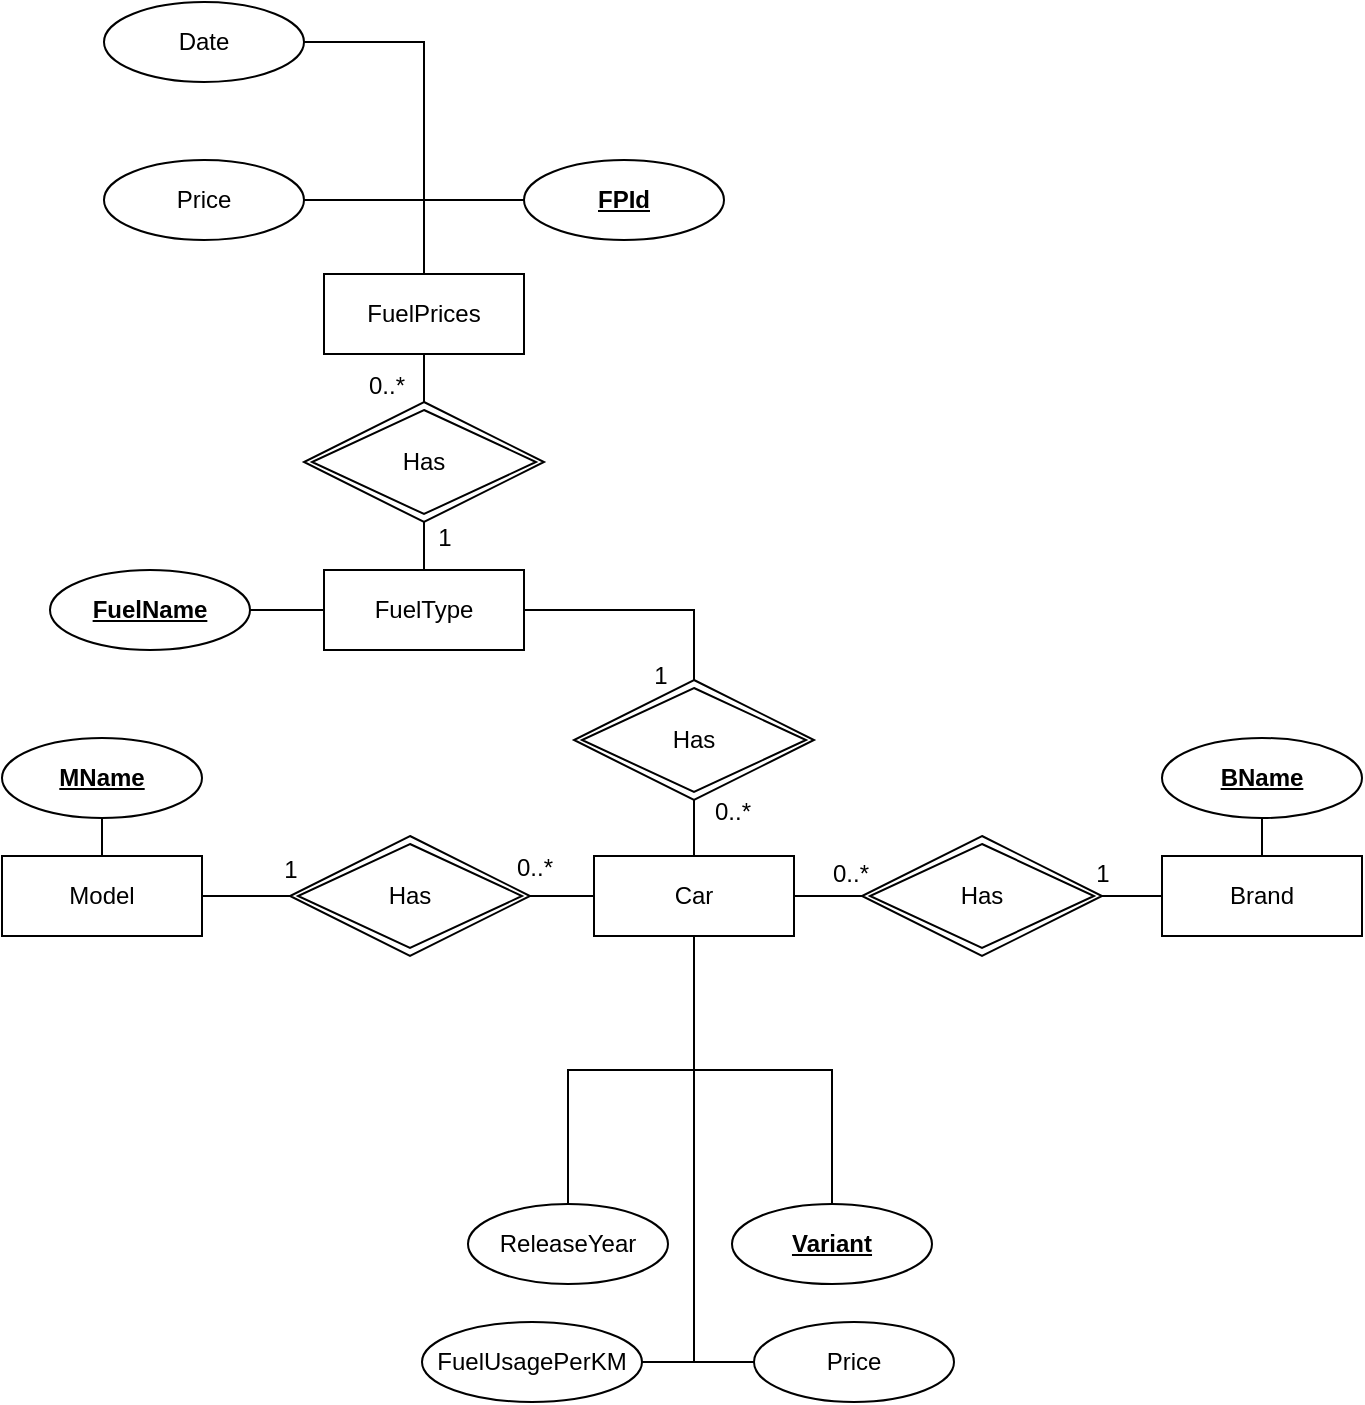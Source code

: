 <mxfile version="20.2.7" type="device"><diagram id="S4qpf8sp_IDscNvxWbhD" name="Side-1"><mxGraphModel dx="1775" dy="1660" grid="0" gridSize="10" guides="1" tooltips="1" connect="1" arrows="1" fold="1" page="1" pageScale="1" pageWidth="827" pageHeight="1169" math="0" shadow="0"><root><mxCell id="0"/><mxCell id="1" parent="0"/><mxCell id="NafJJk9mpEiXWzSGuu7h-9" style="edgeStyle=orthogonalEdgeStyle;rounded=0;orthogonalLoop=1;jettySize=auto;html=1;exitX=0.5;exitY=0;exitDx=0;exitDy=0;endArrow=none;endFill=0;" edge="1" parent="1" source="NafJJk9mpEiXWzSGuu7h-1" target="NafJJk9mpEiXWzSGuu7h-8"><mxGeometry relative="1" as="geometry"/></mxCell><mxCell id="NafJJk9mpEiXWzSGuu7h-26" style="edgeStyle=orthogonalEdgeStyle;rounded=0;orthogonalLoop=1;jettySize=auto;html=1;exitX=1;exitY=0.5;exitDx=0;exitDy=0;endArrow=none;endFill=0;" edge="1" parent="1" source="NafJJk9mpEiXWzSGuu7h-1" target="NafJJk9mpEiXWzSGuu7h-22"><mxGeometry relative="1" as="geometry"/></mxCell><mxCell id="NafJJk9mpEiXWzSGuu7h-1" value="Car" style="whiteSpace=wrap;html=1;align=center;" vertex="1" parent="1"><mxGeometry x="109" y="197" width="100" height="40" as="geometry"/></mxCell><mxCell id="NafJJk9mpEiXWzSGuu7h-10" style="edgeStyle=orthogonalEdgeStyle;rounded=0;orthogonalLoop=1;jettySize=auto;html=1;exitX=1;exitY=0.5;exitDx=0;exitDy=0;endArrow=none;endFill=0;" edge="1" parent="1" source="NafJJk9mpEiXWzSGuu7h-2" target="NafJJk9mpEiXWzSGuu7h-8"><mxGeometry relative="1" as="geometry"/></mxCell><mxCell id="NafJJk9mpEiXWzSGuu7h-37" style="edgeStyle=orthogonalEdgeStyle;rounded=0;orthogonalLoop=1;jettySize=auto;html=1;exitX=0.5;exitY=0;exitDx=0;exitDy=0;endArrow=none;endFill=0;" edge="1" parent="1" source="NafJJk9mpEiXWzSGuu7h-2" target="NafJJk9mpEiXWzSGuu7h-36"><mxGeometry relative="1" as="geometry"/></mxCell><mxCell id="NafJJk9mpEiXWzSGuu7h-2" value="FuelType" style="whiteSpace=wrap;html=1;align=center;" vertex="1" parent="1"><mxGeometry x="-26" y="54" width="100" height="40" as="geometry"/></mxCell><mxCell id="NafJJk9mpEiXWzSGuu7h-20" style="edgeStyle=orthogonalEdgeStyle;rounded=0;orthogonalLoop=1;jettySize=auto;html=1;exitX=1;exitY=0.5;exitDx=0;exitDy=0;endArrow=none;endFill=0;" edge="1" parent="1" source="NafJJk9mpEiXWzSGuu7h-3" target="NafJJk9mpEiXWzSGuu7h-2"><mxGeometry relative="1" as="geometry"/></mxCell><mxCell id="NafJJk9mpEiXWzSGuu7h-3" value="&lt;b&gt;FuelName&lt;/b&gt;" style="ellipse;whiteSpace=wrap;html=1;align=center;fontStyle=4;" vertex="1" parent="1"><mxGeometry x="-163" y="54" width="100" height="40" as="geometry"/></mxCell><mxCell id="NafJJk9mpEiXWzSGuu7h-8" value="Has" style="shape=rhombus;double=1;perimeter=rhombusPerimeter;whiteSpace=wrap;html=1;align=center;" vertex="1" parent="1"><mxGeometry x="99" y="109" width="120" height="60" as="geometry"/></mxCell><mxCell id="NafJJk9mpEiXWzSGuu7h-11" value="1" style="text;html=1;align=center;verticalAlign=middle;resizable=0;points=[];autosize=1;strokeColor=none;fillColor=none;" vertex="1" parent="1"><mxGeometry x="129" y="94" width="25" height="26" as="geometry"/></mxCell><mxCell id="NafJJk9mpEiXWzSGuu7h-12" value="0..*" style="text;html=1;align=center;verticalAlign=middle;resizable=0;points=[];autosize=1;strokeColor=none;fillColor=none;" vertex="1" parent="1"><mxGeometry x="160" y="162" width="36" height="26" as="geometry"/></mxCell><mxCell id="NafJJk9mpEiXWzSGuu7h-24" style="edgeStyle=orthogonalEdgeStyle;rounded=0;orthogonalLoop=1;jettySize=auto;html=1;exitX=1;exitY=0.5;exitDx=0;exitDy=0;endArrow=none;endFill=0;" edge="1" parent="1" source="NafJJk9mpEiXWzSGuu7h-14" target="NafJJk9mpEiXWzSGuu7h-21"><mxGeometry relative="1" as="geometry"/></mxCell><mxCell id="NafJJk9mpEiXWzSGuu7h-56" style="edgeStyle=orthogonalEdgeStyle;rounded=0;orthogonalLoop=1;jettySize=auto;html=1;exitX=0.5;exitY=0;exitDx=0;exitDy=0;endArrow=none;endFill=0;" edge="1" parent="1" source="NafJJk9mpEiXWzSGuu7h-14" target="NafJJk9mpEiXWzSGuu7h-48"><mxGeometry relative="1" as="geometry"/></mxCell><mxCell id="NafJJk9mpEiXWzSGuu7h-14" value="Model" style="whiteSpace=wrap;html=1;align=center;" vertex="1" parent="1"><mxGeometry x="-187" y="197" width="100" height="40" as="geometry"/></mxCell><mxCell id="NafJJk9mpEiXWzSGuu7h-51" style="edgeStyle=orthogonalEdgeStyle;rounded=0;orthogonalLoop=1;jettySize=auto;html=1;exitX=0.5;exitY=0;exitDx=0;exitDy=0;endArrow=none;endFill=0;" edge="1" parent="1" source="NafJJk9mpEiXWzSGuu7h-15" target="NafJJk9mpEiXWzSGuu7h-50"><mxGeometry relative="1" as="geometry"/></mxCell><mxCell id="NafJJk9mpEiXWzSGuu7h-15" value="Brand" style="whiteSpace=wrap;html=1;align=center;" vertex="1" parent="1"><mxGeometry x="393" y="197" width="100" height="40" as="geometry"/></mxCell><mxCell id="NafJJk9mpEiXWzSGuu7h-18" style="edgeStyle=orthogonalEdgeStyle;rounded=0;orthogonalLoop=1;jettySize=auto;html=1;exitX=0.5;exitY=0;exitDx=0;exitDy=0;endArrow=none;endFill=0;" edge="1" parent="1" source="NafJJk9mpEiXWzSGuu7h-17" target="NafJJk9mpEiXWzSGuu7h-1"><mxGeometry relative="1" as="geometry"/></mxCell><mxCell id="NafJJk9mpEiXWzSGuu7h-17" value="&lt;b&gt;Variant&lt;/b&gt;" style="ellipse;whiteSpace=wrap;html=1;align=center;fontStyle=4;" vertex="1" parent="1"><mxGeometry x="178" y="371" width="100" height="40" as="geometry"/></mxCell><mxCell id="NafJJk9mpEiXWzSGuu7h-25" style="edgeStyle=orthogonalEdgeStyle;rounded=0;orthogonalLoop=1;jettySize=auto;html=1;exitX=1;exitY=0.5;exitDx=0;exitDy=0;endArrow=none;endFill=0;" edge="1" parent="1" source="NafJJk9mpEiXWzSGuu7h-21" target="NafJJk9mpEiXWzSGuu7h-1"><mxGeometry relative="1" as="geometry"/></mxCell><mxCell id="NafJJk9mpEiXWzSGuu7h-21" value="Has" style="shape=rhombus;double=1;perimeter=rhombusPerimeter;whiteSpace=wrap;html=1;align=center;" vertex="1" parent="1"><mxGeometry x="-43" y="187" width="120" height="60" as="geometry"/></mxCell><mxCell id="NafJJk9mpEiXWzSGuu7h-27" style="edgeStyle=orthogonalEdgeStyle;rounded=0;orthogonalLoop=1;jettySize=auto;html=1;exitX=1;exitY=0.5;exitDx=0;exitDy=0;endArrow=none;endFill=0;" edge="1" parent="1" source="NafJJk9mpEiXWzSGuu7h-22" target="NafJJk9mpEiXWzSGuu7h-15"><mxGeometry relative="1" as="geometry"/></mxCell><mxCell id="NafJJk9mpEiXWzSGuu7h-22" value="Has" style="shape=rhombus;double=1;perimeter=rhombusPerimeter;whiteSpace=wrap;html=1;align=center;" vertex="1" parent="1"><mxGeometry x="243" y="187" width="120" height="60" as="geometry"/></mxCell><mxCell id="NafJJk9mpEiXWzSGuu7h-29" style="edgeStyle=orthogonalEdgeStyle;rounded=0;orthogonalLoop=1;jettySize=auto;html=1;exitX=0.5;exitY=0;exitDx=0;exitDy=0;endArrow=none;endFill=0;" edge="1" parent="1" source="NafJJk9mpEiXWzSGuu7h-28" target="NafJJk9mpEiXWzSGuu7h-1"><mxGeometry relative="1" as="geometry"><Array as="points"><mxPoint x="96" y="304"/><mxPoint x="159" y="304"/></Array></mxGeometry></mxCell><mxCell id="NafJJk9mpEiXWzSGuu7h-28" value="ReleaseYear" style="ellipse;whiteSpace=wrap;html=1;align=center;" vertex="1" parent="1"><mxGeometry x="46" y="371" width="100" height="40" as="geometry"/></mxCell><mxCell id="NafJJk9mpEiXWzSGuu7h-32" style="edgeStyle=orthogonalEdgeStyle;rounded=0;orthogonalLoop=1;jettySize=auto;html=1;endArrow=none;endFill=0;exitX=1;exitY=0.5;exitDx=0;exitDy=0;" edge="1" parent="1" source="NafJJk9mpEiXWzSGuu7h-31" target="NafJJk9mpEiXWzSGuu7h-1"><mxGeometry relative="1" as="geometry"><Array as="points"><mxPoint x="159" y="450"/></Array></mxGeometry></mxCell><mxCell id="NafJJk9mpEiXWzSGuu7h-31" value="FuelUsagePerKM" style="ellipse;whiteSpace=wrap;html=1;align=center;" vertex="1" parent="1"><mxGeometry x="23" y="430" width="110" height="40" as="geometry"/></mxCell><mxCell id="NafJJk9mpEiXWzSGuu7h-34" style="edgeStyle=orthogonalEdgeStyle;rounded=0;orthogonalLoop=1;jettySize=auto;html=1;exitX=0;exitY=0.5;exitDx=0;exitDy=0;endArrow=none;endFill=0;" edge="1" parent="1" source="NafJJk9mpEiXWzSGuu7h-33" target="NafJJk9mpEiXWzSGuu7h-1"><mxGeometry relative="1" as="geometry"><Array as="points"><mxPoint x="159" y="450"/></Array></mxGeometry></mxCell><mxCell id="NafJJk9mpEiXWzSGuu7h-33" value="Price" style="ellipse;whiteSpace=wrap;html=1;align=center;" vertex="1" parent="1"><mxGeometry x="189" y="430" width="100" height="40" as="geometry"/></mxCell><mxCell id="NafJJk9mpEiXWzSGuu7h-43" style="edgeStyle=orthogonalEdgeStyle;rounded=0;orthogonalLoop=1;jettySize=auto;html=1;exitX=0.5;exitY=0;exitDx=0;exitDy=0;endArrow=none;endFill=0;" edge="1" parent="1" source="NafJJk9mpEiXWzSGuu7h-35" target="NafJJk9mpEiXWzSGuu7h-42"><mxGeometry relative="1" as="geometry"><Array as="points"><mxPoint x="24" y="-210"/></Array></mxGeometry></mxCell><mxCell id="NafJJk9mpEiXWzSGuu7h-35" value="FuelPrices" style="whiteSpace=wrap;html=1;align=center;" vertex="1" parent="1"><mxGeometry x="-26" y="-94" width="100" height="40" as="geometry"/></mxCell><mxCell id="NafJJk9mpEiXWzSGuu7h-38" style="edgeStyle=orthogonalEdgeStyle;rounded=0;orthogonalLoop=1;jettySize=auto;html=1;exitX=0.5;exitY=0;exitDx=0;exitDy=0;endArrow=none;endFill=0;" edge="1" parent="1" source="NafJJk9mpEiXWzSGuu7h-36" target="NafJJk9mpEiXWzSGuu7h-35"><mxGeometry relative="1" as="geometry"/></mxCell><mxCell id="NafJJk9mpEiXWzSGuu7h-36" value="Has" style="shape=rhombus;double=1;perimeter=rhombusPerimeter;whiteSpace=wrap;html=1;align=center;" vertex="1" parent="1"><mxGeometry x="-36" y="-30" width="120" height="60" as="geometry"/></mxCell><mxCell id="NafJJk9mpEiXWzSGuu7h-39" value="1" style="text;html=1;align=center;verticalAlign=middle;resizable=0;points=[];autosize=1;strokeColor=none;fillColor=none;" vertex="1" parent="1"><mxGeometry x="21" y="25" width="25" height="26" as="geometry"/></mxCell><mxCell id="NafJJk9mpEiXWzSGuu7h-40" value="0..*" style="text;html=1;align=center;verticalAlign=middle;resizable=0;points=[];autosize=1;strokeColor=none;fillColor=none;" vertex="1" parent="1"><mxGeometry x="-13" y="-51" width="36" height="26" as="geometry"/></mxCell><mxCell id="NafJJk9mpEiXWzSGuu7h-42" value="Date" style="ellipse;whiteSpace=wrap;html=1;align=center;" vertex="1" parent="1"><mxGeometry x="-136" y="-230" width="100" height="40" as="geometry"/></mxCell><mxCell id="NafJJk9mpEiXWzSGuu7h-45" style="edgeStyle=orthogonalEdgeStyle;rounded=0;orthogonalLoop=1;jettySize=auto;html=1;exitX=1;exitY=0.5;exitDx=0;exitDy=0;endArrow=none;endFill=0;" edge="1" parent="1" source="NafJJk9mpEiXWzSGuu7h-44" target="NafJJk9mpEiXWzSGuu7h-35"><mxGeometry relative="1" as="geometry"/></mxCell><mxCell id="NafJJk9mpEiXWzSGuu7h-44" value="Price" style="ellipse;whiteSpace=wrap;html=1;align=center;" vertex="1" parent="1"><mxGeometry x="-136" y="-151" width="100" height="40" as="geometry"/></mxCell><mxCell id="NafJJk9mpEiXWzSGuu7h-47" style="edgeStyle=orthogonalEdgeStyle;rounded=0;orthogonalLoop=1;jettySize=auto;html=1;exitX=0;exitY=0.5;exitDx=0;exitDy=0;endArrow=none;endFill=0;" edge="1" parent="1" source="NafJJk9mpEiXWzSGuu7h-46" target="NafJJk9mpEiXWzSGuu7h-35"><mxGeometry relative="1" as="geometry"/></mxCell><mxCell id="NafJJk9mpEiXWzSGuu7h-46" value="&lt;b&gt;&lt;u&gt;FPId&lt;/u&gt;&lt;/b&gt;" style="ellipse;whiteSpace=wrap;html=1;align=center;" vertex="1" parent="1"><mxGeometry x="74" y="-151" width="100" height="40" as="geometry"/></mxCell><mxCell id="NafJJk9mpEiXWzSGuu7h-48" value="&lt;b&gt;&lt;u&gt;MName&lt;/u&gt;&lt;/b&gt;" style="ellipse;whiteSpace=wrap;html=1;align=center;" vertex="1" parent="1"><mxGeometry x="-187" y="138" width="100" height="40" as="geometry"/></mxCell><mxCell id="NafJJk9mpEiXWzSGuu7h-50" value="&lt;b&gt;&lt;u&gt;BName&lt;/u&gt;&lt;/b&gt;" style="ellipse;whiteSpace=wrap;html=1;align=center;" vertex="1" parent="1"><mxGeometry x="393" y="138" width="100" height="40" as="geometry"/></mxCell><mxCell id="NafJJk9mpEiXWzSGuu7h-52" value="1" style="text;html=1;align=center;verticalAlign=middle;resizable=0;points=[];autosize=1;strokeColor=none;fillColor=none;" vertex="1" parent="1"><mxGeometry x="-56" y="191" width="25" height="26" as="geometry"/></mxCell><mxCell id="NafJJk9mpEiXWzSGuu7h-53" value="0..*" style="text;html=1;align=center;verticalAlign=middle;resizable=0;points=[];autosize=1;strokeColor=none;fillColor=none;" vertex="1" parent="1"><mxGeometry x="61" y="190" width="36" height="26" as="geometry"/></mxCell><mxCell id="NafJJk9mpEiXWzSGuu7h-54" value="0..*" style="text;html=1;align=center;verticalAlign=middle;resizable=0;points=[];autosize=1;strokeColor=none;fillColor=none;" vertex="1" parent="1"><mxGeometry x="219" y="193" width="36" height="26" as="geometry"/></mxCell><mxCell id="NafJJk9mpEiXWzSGuu7h-55" value="1" style="text;html=1;align=center;verticalAlign=middle;resizable=0;points=[];autosize=1;strokeColor=none;fillColor=none;" vertex="1" parent="1"><mxGeometry x="350" y="193" width="25" height="26" as="geometry"/></mxCell></root></mxGraphModel></diagram></mxfile>